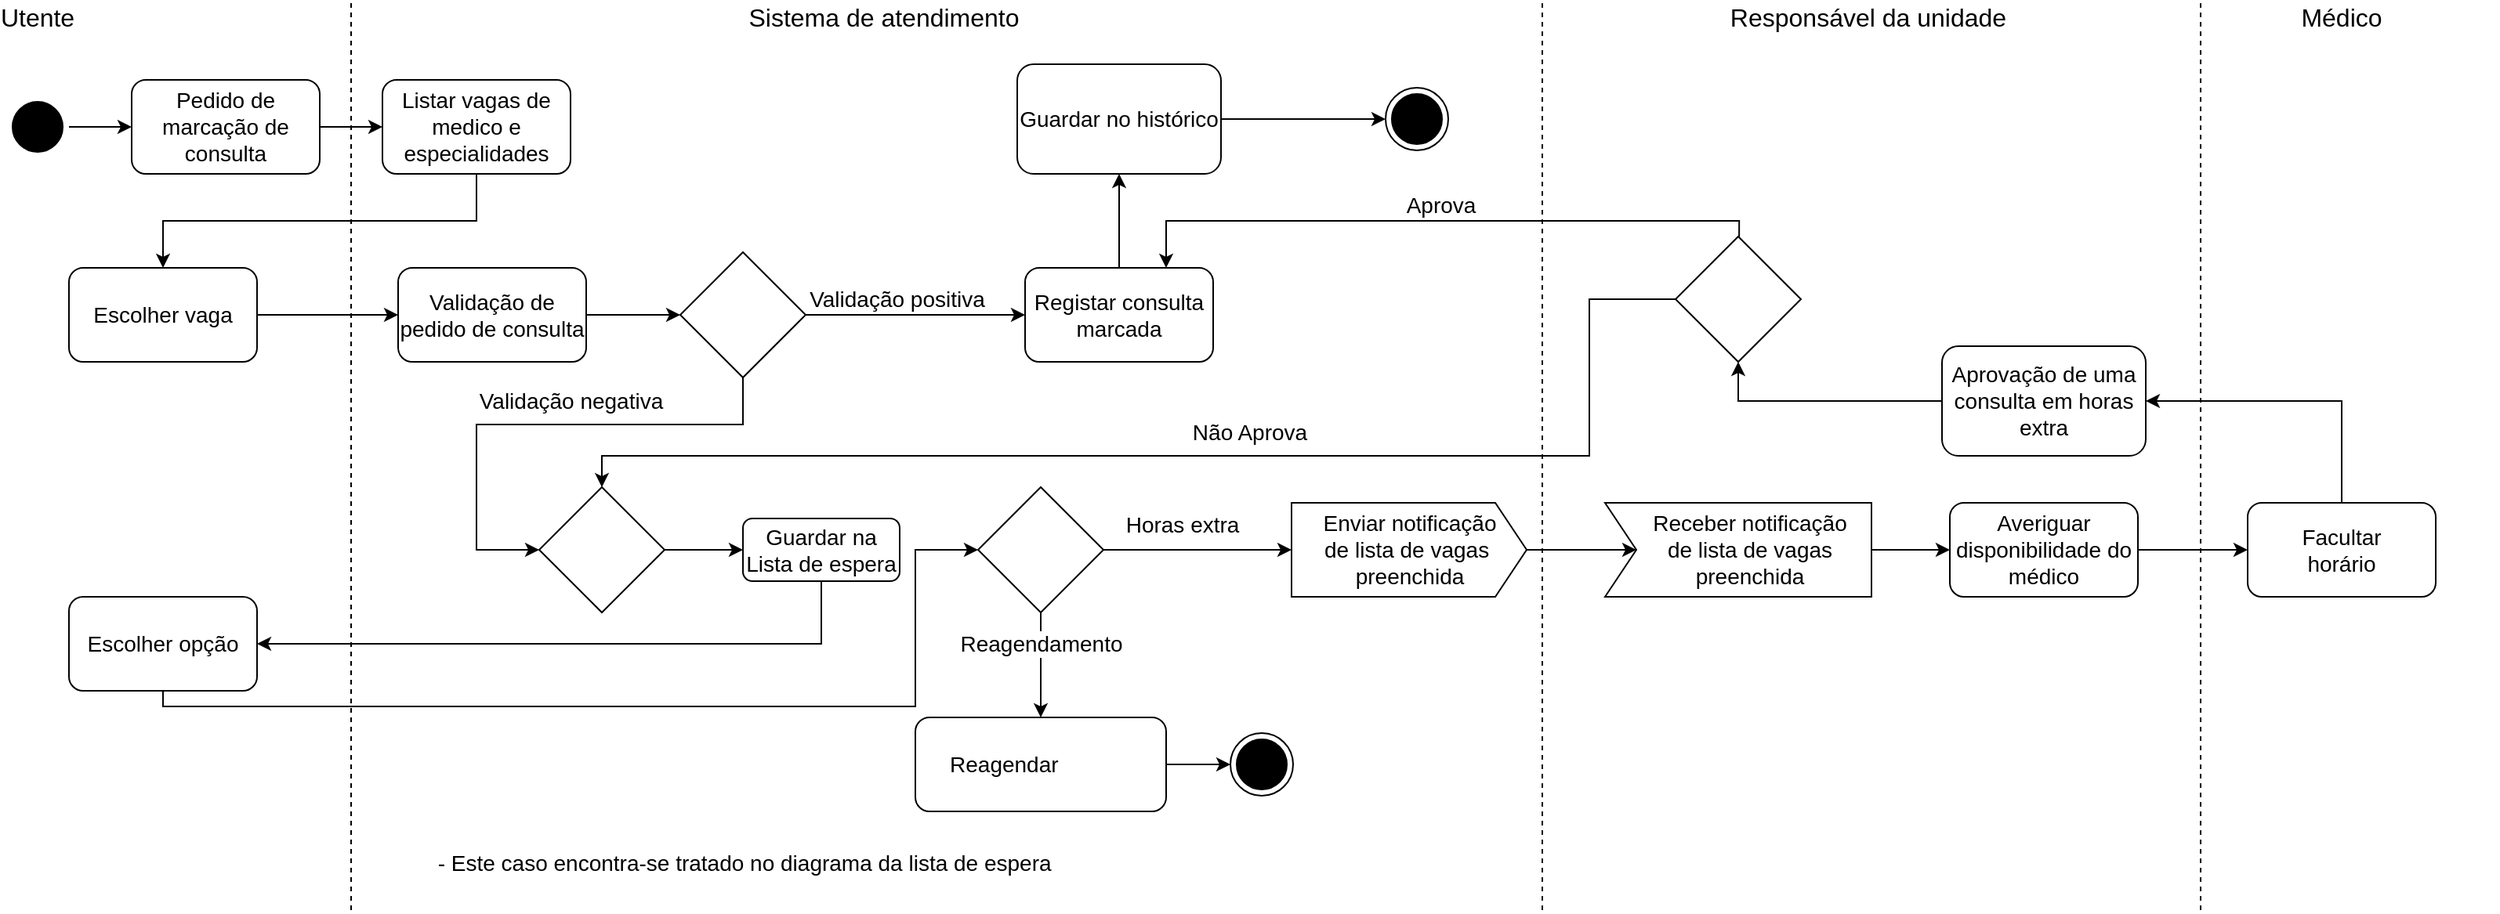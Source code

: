 <mxfile version="14.2.7" type="device"><diagram id="fBTWWuRc_FWSqXcFV-Uw" name="Page-1"><mxGraphModel dx="1038" dy="548" grid="1" gridSize="10" guides="1" tooltips="1" connect="1" arrows="1" fold="1" page="1" pageScale="1" pageWidth="2336" pageHeight="1654" background="#ffffff" math="0" shadow="0"><root><mxCell id="0"/><mxCell id="1" parent="0"/><mxCell id="0K90HDAf9PcBUeNwhNmH-2" value="" style="edgeStyle=orthogonalEdgeStyle;rounded=0;orthogonalLoop=1;jettySize=auto;html=1;" parent="1" source="qWj631PWJq32dkfkPi2k-10" target="0K90HDAf9PcBUeNwhNmH-1" edge="1"><mxGeometry relative="1" as="geometry"/></mxCell><mxCell id="qWj631PWJq32dkfkPi2k-10" value="Pedido de marcação de consulta" style="rounded=1;whiteSpace=wrap;html=1;strokeColor=#000000;fontSize=14;" parent="1" vertex="1"><mxGeometry x="160" y="70" width="120" height="60" as="geometry"/></mxCell><mxCell id="0K90HDAf9PcBUeNwhNmH-6" style="edgeStyle=orthogonalEdgeStyle;rounded=0;orthogonalLoop=1;jettySize=auto;html=1;entryX=0;entryY=0.5;entryDx=0;entryDy=0;" parent="1" source="qWj631PWJq32dkfkPi2k-11" target="qWj631PWJq32dkfkPi2k-10" edge="1"><mxGeometry relative="1" as="geometry"/></mxCell><mxCell id="qWj631PWJq32dkfkPi2k-11" value="" style="ellipse;html=1;shape=startState;fillColor=#000000;strokeColor=#000000;" parent="1" vertex="1"><mxGeometry x="80" y="80" width="40" height="40" as="geometry"/></mxCell><mxCell id="qWj631PWJq32dkfkPi2k-13" value="Utente" style="text;html=1;strokeColor=none;fillColor=none;align=center;verticalAlign=middle;whiteSpace=wrap;rounded=0;fontSize=16;" parent="1" vertex="1"><mxGeometry x="80" y="20" width="40" height="20" as="geometry"/></mxCell><mxCell id="qWj631PWJq32dkfkPi2k-14" value="" style="endArrow=none;html=1;fontSize=16;dashed=1;" parent="1" edge="1"><mxGeometry width="50" height="50" relative="1" as="geometry"><mxPoint x="300" y="600" as="sourcePoint"/><mxPoint x="300" y="20" as="targetPoint"/></mxGeometry></mxCell><mxCell id="qWj631PWJq32dkfkPi2k-15" value="Sistema de atendimento" style="text;html=1;strokeColor=none;fillColor=none;align=center;verticalAlign=middle;whiteSpace=wrap;rounded=0;fontSize=16;" parent="1" vertex="1"><mxGeometry x="540" y="20" width="200" height="20" as="geometry"/></mxCell><mxCell id="qWj631PWJq32dkfkPi2k-19" style="edgeStyle=orthogonalEdgeStyle;rounded=0;orthogonalLoop=1;jettySize=auto;html=1;entryX=0;entryY=0.5;entryDx=0;entryDy=0;fontSize=14;" parent="1" source="qWj631PWJq32dkfkPi2k-16" target="qWj631PWJq32dkfkPi2k-18" edge="1"><mxGeometry relative="1" as="geometry"/></mxCell><mxCell id="qWj631PWJq32dkfkPi2k-16" value="Validação de pedido de consulta" style="whiteSpace=wrap;html=1;rounded=1;fontSize=14;" parent="1" vertex="1"><mxGeometry x="330" y="190" width="120" height="60" as="geometry"/></mxCell><mxCell id="qWj631PWJq32dkfkPi2k-22" value="" style="edgeStyle=orthogonalEdgeStyle;rounded=0;orthogonalLoop=1;jettySize=auto;html=1;fontSize=14;entryX=0;entryY=0.5;entryDx=0;entryDy=0;" parent="1" source="qWj631PWJq32dkfkPi2k-18" target="qWj631PWJq32dkfkPi2k-23" edge="1"><mxGeometry relative="1" as="geometry"><mxPoint x="650" y="220" as="targetPoint"/></mxGeometry></mxCell><mxCell id="qWj631PWJq32dkfkPi2k-24" value="Validação positiva" style="edgeLabel;html=1;align=center;verticalAlign=middle;resizable=0;points=[];fontSize=14;" parent="qWj631PWJq32dkfkPi2k-22" vertex="1" connectable="0"><mxGeometry x="-0.171" y="2" relative="1" as="geometry"><mxPoint y="-8" as="offset"/></mxGeometry></mxCell><mxCell id="qWj631PWJq32dkfkPi2k-25" style="edgeStyle=orthogonalEdgeStyle;rounded=0;orthogonalLoop=1;jettySize=auto;html=1;fontSize=14;entryX=0;entryY=0.5;entryDx=0;entryDy=0;" parent="1" source="qWj631PWJq32dkfkPi2k-18" target="UXSDREim6nGa0Rhnsfbr-5" edge="1"><mxGeometry relative="1" as="geometry"><mxPoint x="550" y="340" as="targetPoint"/><Array as="points"><mxPoint x="550" y="290"/><mxPoint x="380" y="290"/><mxPoint x="380" y="370"/></Array></mxGeometry></mxCell><mxCell id="qWj631PWJq32dkfkPi2k-27" value="Validação negativa" style="edgeLabel;html=1;align=center;verticalAlign=middle;resizable=0;points=[];fontSize=14;" parent="qWj631PWJq32dkfkPi2k-25" vertex="1" connectable="0"><mxGeometry x="-0.286" y="-1" relative="1" as="geometry"><mxPoint x="-25.8" y="-14.03" as="offset"/></mxGeometry></mxCell><mxCell id="qWj631PWJq32dkfkPi2k-18" value="" style="rhombus;whiteSpace=wrap;html=1;strokeColor=#000000;fontSize=14;" parent="1" vertex="1"><mxGeometry x="510" y="180" width="80" height="80" as="geometry"/></mxCell><mxCell id="qWj631PWJq32dkfkPi2k-29" style="edgeStyle=orthogonalEdgeStyle;rounded=0;orthogonalLoop=1;jettySize=auto;html=1;entryX=0;entryY=0.5;entryDx=0;entryDy=0;fontSize=14;exitX=1;exitY=0.5;exitDx=0;exitDy=0;" parent="1" source="bL1J4JD-CAfC0-yaLx8_-2" target="qWj631PWJq32dkfkPi2k-28" edge="1"><mxGeometry relative="1" as="geometry"><mxPoint x="880" y="100" as="sourcePoint"/></mxGeometry></mxCell><mxCell id="bL1J4JD-CAfC0-yaLx8_-5" style="edgeStyle=orthogonalEdgeStyle;rounded=0;orthogonalLoop=1;jettySize=auto;html=1;entryX=0.5;entryY=1;entryDx=0;entryDy=0;" parent="1" source="qWj631PWJq32dkfkPi2k-23" target="bL1J4JD-CAfC0-yaLx8_-2" edge="1"><mxGeometry relative="1" as="geometry"/></mxCell><mxCell id="qWj631PWJq32dkfkPi2k-23" value="Registar consulta marcada" style="rounded=1;whiteSpace=wrap;html=1;strokeColor=#000000;fontSize=14;" parent="1" vertex="1"><mxGeometry x="730" y="190" width="120" height="60" as="geometry"/></mxCell><mxCell id="0K90HDAf9PcBUeNwhNmH-12" style="edgeStyle=orthogonalEdgeStyle;rounded=0;orthogonalLoop=1;jettySize=auto;html=1;entryX=0;entryY=0.5;entryDx=0;entryDy=0;exitX=0.5;exitY=1;exitDx=0;exitDy=0;" parent="1" source="kc-t-ulI2DHtN_sOVJ2d-2" target="0K90HDAf9PcBUeNwhNmH-11" edge="1"><mxGeometry relative="1" as="geometry"><mxPoint x="660" y="370" as="sourcePoint"/><Array as="points"><mxPoint x="180" y="470"/><mxPoint x="660" y="470"/><mxPoint x="660" y="370"/></Array></mxGeometry></mxCell><mxCell id="qWj631PWJq32dkfkPi2k-28" value="" style="ellipse;html=1;shape=endState;fillColor=#000000;strokeColor=#000000;fontSize=14;" parent="1" vertex="1"><mxGeometry x="960" y="75" width="40" height="40" as="geometry"/></mxCell><mxCell id="0K90HDAf9PcBUeNwhNmH-10" style="edgeStyle=orthogonalEdgeStyle;rounded=0;orthogonalLoop=1;jettySize=auto;html=1;entryX=0.5;entryY=0;entryDx=0;entryDy=0;" parent="1" source="0K90HDAf9PcBUeNwhNmH-1" target="0K90HDAf9PcBUeNwhNmH-4" edge="1"><mxGeometry relative="1" as="geometry"><Array as="points"><mxPoint x="380" y="160"/><mxPoint x="180" y="160"/></Array></mxGeometry></mxCell><mxCell id="0K90HDAf9PcBUeNwhNmH-1" value="Listar vagas de medico e especialidades" style="whiteSpace=wrap;html=1;rounded=1;fontSize=14;" parent="1" vertex="1"><mxGeometry x="320" y="70" width="120" height="60" as="geometry"/></mxCell><mxCell id="0K90HDAf9PcBUeNwhNmH-7" style="edgeStyle=orthogonalEdgeStyle;rounded=0;orthogonalLoop=1;jettySize=auto;html=1;entryX=0;entryY=0.5;entryDx=0;entryDy=0;" parent="1" source="0K90HDAf9PcBUeNwhNmH-4" target="qWj631PWJq32dkfkPi2k-16" edge="1"><mxGeometry relative="1" as="geometry"/></mxCell><mxCell id="0K90HDAf9PcBUeNwhNmH-4" value="Escolher vaga" style="rounded=1;whiteSpace=wrap;html=1;strokeColor=#000000;fontSize=14;" parent="1" vertex="1"><mxGeometry x="120" y="190" width="120" height="60" as="geometry"/></mxCell><mxCell id="0K90HDAf9PcBUeNwhNmH-9" value="&amp;nbsp; &amp;nbsp; &amp;nbsp; &amp;nbsp; - Este caso encontra-se tratado no diagrama da lista de espera" style="text;html=1;align=center;verticalAlign=middle;resizable=0;points=[];autosize=1;fontSize=14;" parent="1" vertex="1"><mxGeometry x="315" y="560" width="440" height="20" as="geometry"/></mxCell><mxCell id="0K90HDAf9PcBUeNwhNmH-18" style="edgeStyle=orthogonalEdgeStyle;rounded=0;orthogonalLoop=1;jettySize=auto;html=1;entryX=0.5;entryY=0;entryDx=0;entryDy=0;" parent="1" source="0K90HDAf9PcBUeNwhNmH-11" target="0K90HDAf9PcBUeNwhNmH-23" edge="1"><mxGeometry relative="1" as="geometry"><mxPoint x="740" y="470" as="targetPoint"/></mxGeometry></mxCell><mxCell id="0K90HDAf9PcBUeNwhNmH-36" style="edgeStyle=orthogonalEdgeStyle;rounded=0;orthogonalLoop=1;jettySize=auto;html=1;fontSize=14;entryX=0;entryY=0;entryDx=0;entryDy=30;entryPerimeter=0;" parent="1" source="0K90HDAf9PcBUeNwhNmH-11" target="UXSDREim6nGa0Rhnsfbr-1" edge="1"><mxGeometry relative="1" as="geometry"><mxPoint x="860" y="370" as="targetPoint"/></mxGeometry></mxCell><mxCell id="0K90HDAf9PcBUeNwhNmH-11" value="" style="rhombus;whiteSpace=wrap;html=1;strokeColor=#000000;fontSize=14;" parent="1" vertex="1"><mxGeometry x="700" y="330" width="80" height="80" as="geometry"/></mxCell><mxCell id="0K90HDAf9PcBUeNwhNmH-22" style="edgeStyle=orthogonalEdgeStyle;rounded=0;orthogonalLoop=1;jettySize=auto;html=1;" parent="1" source="0K90HDAf9PcBUeNwhNmH-23" target="0K90HDAf9PcBUeNwhNmH-24" edge="1"><mxGeometry relative="1" as="geometry"><mxPoint x="841" y="507" as="targetPoint"/></mxGeometry></mxCell><mxCell id="0K90HDAf9PcBUeNwhNmH-23" value="Reagendar&amp;nbsp; &amp;nbsp; &amp;nbsp; &amp;nbsp; &amp;nbsp; &amp;nbsp;&amp;nbsp;" style="rounded=1;whiteSpace=wrap;html=1;strokeColor=#000000;fontSize=14;" parent="1" vertex="1"><mxGeometry x="660" y="477" width="160" height="60" as="geometry"/></mxCell><mxCell id="0K90HDAf9PcBUeNwhNmH-24" value="" style="ellipse;html=1;shape=endState;fillColor=#000000;" parent="1" vertex="1"><mxGeometry x="861" y="487" width="40" height="40" as="geometry"/></mxCell><mxCell id="0K90HDAf9PcBUeNwhNmH-27" value="" style="endArrow=none;html=1;fontSize=16;dashed=1;" parent="1" edge="1"><mxGeometry width="50" height="50" relative="1" as="geometry"><mxPoint x="1060" y="600" as="sourcePoint"/><mxPoint x="1060" y="20.0" as="targetPoint"/></mxGeometry></mxCell><mxCell id="0K90HDAf9PcBUeNwhNmH-30" value="Responsável da unidade" style="text;html=1;strokeColor=none;fillColor=none;align=center;verticalAlign=middle;whiteSpace=wrap;rounded=0;fontSize=16;" parent="1" vertex="1"><mxGeometry x="1168" y="20" width="200" height="20" as="geometry"/></mxCell><mxCell id="0K90HDAf9PcBUeNwhNmH-31" value="Reagendamento" style="edgeLabel;html=1;align=center;verticalAlign=middle;resizable=0;points=[];fontSize=14;" parent="1" vertex="1" connectable="0"><mxGeometry x="740" y="429.999" as="geometry"/></mxCell><mxCell id="0K90HDAf9PcBUeNwhNmH-34" style="edgeStyle=orthogonalEdgeStyle;rounded=0;orthogonalLoop=1;jettySize=auto;html=1;entryX=0.75;entryY=0;entryDx=0;entryDy=0;fontSize=14;exitX=0.507;exitY=0.033;exitDx=0;exitDy=0;exitPerimeter=0;" parent="1" source="UXSDREim6nGa0Rhnsfbr-9" target="qWj631PWJq32dkfkPi2k-23" edge="1"><mxGeometry relative="1" as="geometry"><Array as="points"><mxPoint x="1186" y="160"/><mxPoint x="820" y="160"/></Array><mxPoint x="1186" y="179" as="sourcePoint"/></mxGeometry></mxCell><mxCell id="0K90HDAf9PcBUeNwhNmH-35" value="Aprova" style="edgeLabel;html=1;align=center;verticalAlign=middle;resizable=0;points=[];fontSize=14;" parent="0K90HDAf9PcBUeNwhNmH-34" vertex="1" connectable="0"><mxGeometry x="-0.545" y="2" relative="1" as="geometry"><mxPoint x="-110.33" y="-12.06" as="offset"/></mxGeometry></mxCell><mxCell id="0K90HDAf9PcBUeNwhNmH-39" style="edgeStyle=orthogonalEdgeStyle;rounded=0;orthogonalLoop=1;jettySize=auto;html=1;entryX=0.5;entryY=0;entryDx=0;entryDy=0;fontSize=14;exitX=0;exitY=0.5;exitDx=0;exitDy=0;" parent="1" source="UXSDREim6nGa0Rhnsfbr-9" target="UXSDREim6nGa0Rhnsfbr-5" edge="1"><mxGeometry relative="1" as="geometry"><Array as="points"><mxPoint x="1090" y="210"/><mxPoint x="1090" y="310"/><mxPoint x="460" y="310"/></Array><mxPoint x="1145" y="215" as="sourcePoint"/><mxPoint x="580" y="340" as="targetPoint"/></mxGeometry></mxCell><mxCell id="0K90HDAf9PcBUeNwhNmH-40" value="Não Aprova" style="edgeLabel;html=1;align=center;verticalAlign=middle;resizable=0;points=[];fontSize=14;" parent="0K90HDAf9PcBUeNwhNmH-39" vertex="1" connectable="0"><mxGeometry x="-0.361" y="-3" relative="1" as="geometry"><mxPoint x="-115" y="-12" as="offset"/></mxGeometry></mxCell><mxCell id="0K90HDAf9PcBUeNwhNmH-37" value="Horas extra" style="edgeLabel;html=1;align=center;verticalAlign=middle;resizable=0;points=[];fontSize=14;" parent="1" vertex="1" connectable="0"><mxGeometry x="830" y="353.999" as="geometry"/></mxCell><mxCell id="bL1J4JD-CAfC0-yaLx8_-2" value="Guardar no histórico" style="rounded=1;whiteSpace=wrap;html=1;strokeColor=#000000;fontSize=14;" parent="1" vertex="1"><mxGeometry x="725" y="60" width="130" height="70" as="geometry"/></mxCell><mxCell id="bL1J4JD-CAfC0-yaLx8_-6" value="Médico" style="text;html=1;strokeColor=none;fillColor=none;align=center;verticalAlign=middle;whiteSpace=wrap;rounded=0;fontSize=16;" parent="1" vertex="1"><mxGeometry x="1470" y="20" width="200" height="20" as="geometry"/></mxCell><mxCell id="bL1J4JD-CAfC0-yaLx8_-8" value="" style="endArrow=classic;html=1;exitX=1;exitY=0.5;exitDx=0;exitDy=0;entryX=0;entryY=0.5;entryDx=0;entryDy=0;exitPerimeter=0;" parent="1" source="UXSDREim6nGa0Rhnsfbr-2" target="bL1J4JD-CAfC0-yaLx8_-9" edge="1"><mxGeometry width="50" height="50" relative="1" as="geometry"><mxPoint x="1250" y="370" as="sourcePoint"/><mxPoint x="1330" y="370" as="targetPoint"/></mxGeometry></mxCell><mxCell id="bL1J4JD-CAfC0-yaLx8_-14" style="edgeStyle=orthogonalEdgeStyle;rounded=0;orthogonalLoop=1;jettySize=auto;html=1;entryX=0;entryY=0.5;entryDx=0;entryDy=0;" parent="1" source="bL1J4JD-CAfC0-yaLx8_-9" target="bL1J4JD-CAfC0-yaLx8_-12" edge="1"><mxGeometry relative="1" as="geometry"/></mxCell><mxCell id="bL1J4JD-CAfC0-yaLx8_-9" value="Averiguar disponibilidade do médico" style="rounded=1;whiteSpace=wrap;html=1;strokeColor=#000000;fontSize=14;" parent="1" vertex="1"><mxGeometry x="1320" y="340" width="120" height="60" as="geometry"/></mxCell><mxCell id="bL1J4JD-CAfC0-yaLx8_-16" style="edgeStyle=orthogonalEdgeStyle;rounded=0;orthogonalLoop=1;jettySize=auto;html=1;entryX=1;entryY=0.5;entryDx=0;entryDy=0;" parent="1" source="bL1J4JD-CAfC0-yaLx8_-12" target="bL1J4JD-CAfC0-yaLx8_-15" edge="1"><mxGeometry relative="1" as="geometry"><Array as="points"><mxPoint x="1570" y="275"/></Array></mxGeometry></mxCell><mxCell id="bL1J4JD-CAfC0-yaLx8_-12" value="Facultar&lt;br&gt;horário" style="rounded=1;whiteSpace=wrap;html=1;strokeColor=#000000;fontSize=14;" parent="1" vertex="1"><mxGeometry x="1510" y="340" width="120" height="60" as="geometry"/></mxCell><mxCell id="bL1J4JD-CAfC0-yaLx8_-13" value="" style="endArrow=none;html=1;fontSize=16;dashed=1;" parent="1" edge="1"><mxGeometry width="50" height="50" relative="1" as="geometry"><mxPoint x="1480" y="600" as="sourcePoint"/><mxPoint x="1480" y="20.0" as="targetPoint"/></mxGeometry></mxCell><mxCell id="bL1J4JD-CAfC0-yaLx8_-17" style="edgeStyle=orthogonalEdgeStyle;rounded=0;orthogonalLoop=1;jettySize=auto;html=1;entryX=0.5;entryY=1;entryDx=0;entryDy=0;" parent="1" source="bL1J4JD-CAfC0-yaLx8_-15" target="UXSDREim6nGa0Rhnsfbr-9" edge="1"><mxGeometry relative="1" as="geometry"><mxPoint x="1185" y="255" as="targetPoint"/></mxGeometry></mxCell><mxCell id="bL1J4JD-CAfC0-yaLx8_-15" value="Aprovação de uma consulta em horas extra" style="rounded=1;whiteSpace=wrap;html=1;strokeColor=#000000;fontSize=14;" parent="1" vertex="1"><mxGeometry x="1315" y="240" width="130" height="70" as="geometry"/></mxCell><mxCell id="UXSDREim6nGa0Rhnsfbr-3" style="edgeStyle=orthogonalEdgeStyle;rounded=0;orthogonalLoop=1;jettySize=auto;html=1;entryX=0;entryY=0;entryDx=20;entryDy=30;entryPerimeter=0;" parent="1" source="UXSDREim6nGa0Rhnsfbr-1" target="UXSDREim6nGa0Rhnsfbr-2" edge="1"><mxGeometry relative="1" as="geometry"/></mxCell><mxCell id="UXSDREim6nGa0Rhnsfbr-1" value="Enviar notificação&lt;br&gt;de lista de vagas&amp;nbsp;&lt;br&gt;preenchida" style="html=1;shape=mxgraph.infographic.ribbonSimple;notch1=0;notch2=20;align=center;verticalAlign=middle;fontSize=14;fontStyle=0;fillColor=#FFFFFF;" parent="1" vertex="1"><mxGeometry x="900" y="340" width="150" height="60" as="geometry"/></mxCell><mxCell id="UXSDREim6nGa0Rhnsfbr-2" value="&lt;span&gt;Receber notificação &lt;br&gt;de lista de vagas &lt;br&gt;preenchida&lt;/span&gt;" style="html=1;shape=mxgraph.infographic.ribbonSimple;notch1=20;notch2=0;align=center;verticalAlign=middle;fontSize=14;fontStyle=0;fillColor=#FFFFFF;flipH=0;spacingRight=0;spacingLeft=14;" parent="1" vertex="1"><mxGeometry x="1100" y="340" width="170" height="60" as="geometry"/></mxCell><mxCell id="kc-t-ulI2DHtN_sOVJ2d-1" style="edgeStyle=orthogonalEdgeStyle;rounded=0;orthogonalLoop=1;jettySize=auto;html=1;entryX=1;entryY=0.5;entryDx=0;entryDy=0;" edge="1" parent="1" source="UXSDREim6nGa0Rhnsfbr-4" target="kc-t-ulI2DHtN_sOVJ2d-2"><mxGeometry relative="1" as="geometry"><mxPoint x="240" y="460" as="targetPoint"/><Array as="points"><mxPoint x="600" y="430"/></Array></mxGeometry></mxCell><mxCell id="UXSDREim6nGa0Rhnsfbr-4" value="Guardar na Lista de espera" style="rounded=1;whiteSpace=wrap;html=1;strokeColor=#000000;fontSize=14;" parent="1" vertex="1"><mxGeometry x="550" y="350" width="100" height="40" as="geometry"/></mxCell><mxCell id="UXSDREim6nGa0Rhnsfbr-8" style="edgeStyle=orthogonalEdgeStyle;rounded=0;orthogonalLoop=1;jettySize=auto;html=1;entryX=0;entryY=0.5;entryDx=0;entryDy=0;" parent="1" source="UXSDREim6nGa0Rhnsfbr-5" target="UXSDREim6nGa0Rhnsfbr-4" edge="1"><mxGeometry relative="1" as="geometry"/></mxCell><mxCell id="UXSDREim6nGa0Rhnsfbr-5" value="" style="rhombus;whiteSpace=wrap;html=1;strokeColor=#000000;fontSize=14;" parent="1" vertex="1"><mxGeometry x="420" y="330" width="80" height="80" as="geometry"/></mxCell><mxCell id="UXSDREim6nGa0Rhnsfbr-6" style="edgeStyle=orthogonalEdgeStyle;rounded=0;orthogonalLoop=1;jettySize=auto;html=1;exitX=0.5;exitY=1;exitDx=0;exitDy=0;" parent="1" source="UXSDREim6nGa0Rhnsfbr-4" target="UXSDREim6nGa0Rhnsfbr-4" edge="1"><mxGeometry relative="1" as="geometry"/></mxCell><mxCell id="UXSDREim6nGa0Rhnsfbr-9" value="" style="rhombus;whiteSpace=wrap;html=1;strokeColor=#000000;fontSize=14;" parent="1" vertex="1"><mxGeometry x="1145" y="170" width="80" height="80" as="geometry"/></mxCell><mxCell id="kc-t-ulI2DHtN_sOVJ2d-2" value="Escolher opção" style="rounded=1;whiteSpace=wrap;html=1;strokeColor=#000000;fontSize=14;" vertex="1" parent="1"><mxGeometry x="120" y="400" width="120" height="60" as="geometry"/></mxCell><mxCell id="kc-t-ulI2DHtN_sOVJ2d-5" value="" style="shape=image;html=1;verticalAlign=top;verticalLabelPosition=bottom;labelBackgroundColor=#ffffff;imageAspect=0;aspect=fixed;image=https://cdn3.iconfinder.com/data/icons/sympletts-free-sampler/128/loop-inf-128.png;rotation=45;" vertex="1" parent="1"><mxGeometry x="761" y="487" width="40" height="40" as="geometry"/></mxCell><mxCell id="kc-t-ulI2DHtN_sOVJ2d-8" value="" style="shape=image;html=1;verticalAlign=top;verticalLabelPosition=bottom;labelBackgroundColor=#ffffff;imageAspect=0;aspect=fixed;image=https://cdn3.iconfinder.com/data/icons/sympletts-free-sampler/128/loop-inf-128.png;rotation=45;" vertex="1" parent="1"><mxGeometry x="310" y="550" width="40" height="40" as="geometry"/></mxCell></root></mxGraphModel></diagram></mxfile>